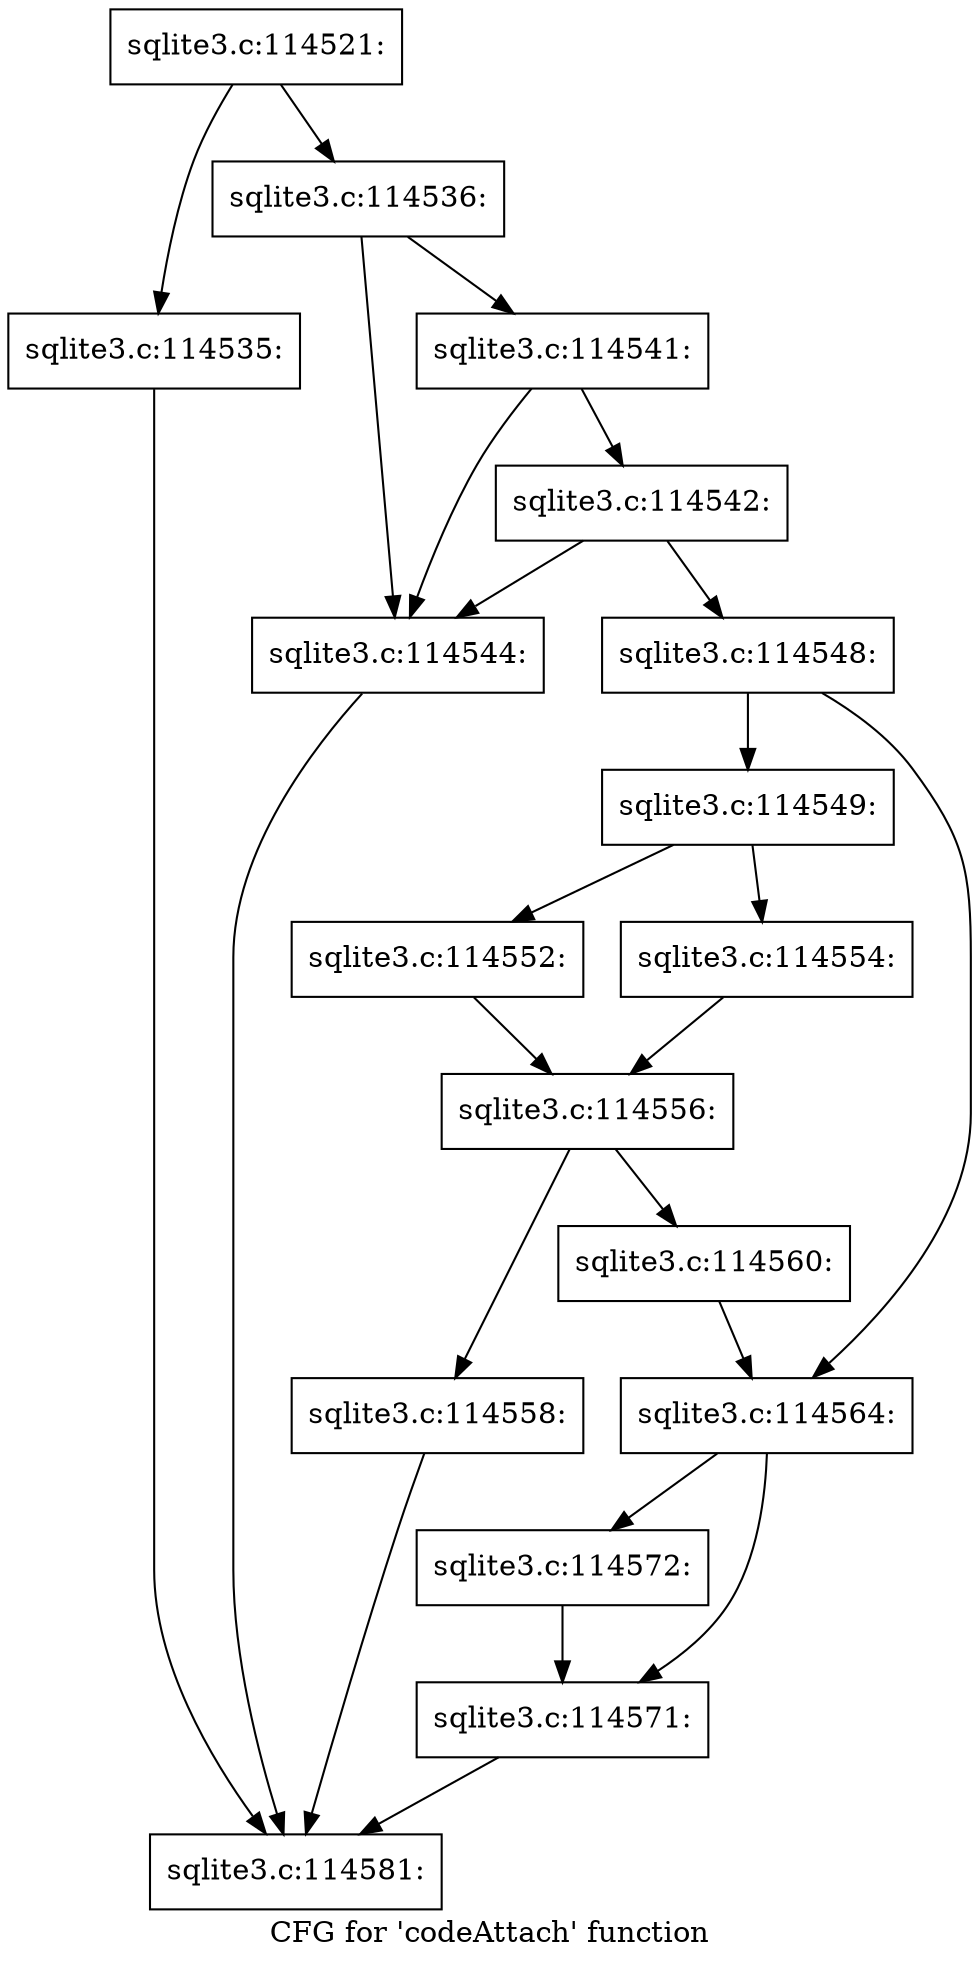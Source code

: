 digraph "CFG for 'codeAttach' function" {
	label="CFG for 'codeAttach' function";

	Node0x55c0fa2a3e60 [shape=record,label="{sqlite3.c:114521:}"];
	Node0x55c0fa2a3e60 -> Node0x55c0fa2e5cd0;
	Node0x55c0fa2a3e60 -> Node0x55c0fa2e5d20;
	Node0x55c0fa2e5cd0 [shape=record,label="{sqlite3.c:114535:}"];
	Node0x55c0fa2e5cd0 -> Node0x55c0fa2e68f0;
	Node0x55c0fa2e5d20 [shape=record,label="{sqlite3.c:114536:}"];
	Node0x55c0fa2e5d20 -> Node0x55c0fa2e6f30;
	Node0x55c0fa2e5d20 -> Node0x55c0fa2e7050;
	Node0x55c0fa2e7050 [shape=record,label="{sqlite3.c:114541:}"];
	Node0x55c0fa2e7050 -> Node0x55c0fa2e6f30;
	Node0x55c0fa2e7050 -> Node0x55c0fa2e6fd0;
	Node0x55c0fa2e6fd0 [shape=record,label="{sqlite3.c:114542:}"];
	Node0x55c0fa2e6fd0 -> Node0x55c0fa2e6f30;
	Node0x55c0fa2e6fd0 -> Node0x55c0fa2e6f80;
	Node0x55c0fa2e6f30 [shape=record,label="{sqlite3.c:114544:}"];
	Node0x55c0fa2e6f30 -> Node0x55c0fa2e68f0;
	Node0x55c0fa2e6f80 [shape=record,label="{sqlite3.c:114548:}"];
	Node0x55c0fa2e6f80 -> Node0x55c0f60a12b0;
	Node0x55c0fa2e6f80 -> Node0x55c0fa2e77f0;
	Node0x55c0f60a12b0 [shape=record,label="{sqlite3.c:114549:}"];
	Node0x55c0f60a12b0 -> Node0x55c0fa2e87f0;
	Node0x55c0f60a12b0 -> Node0x55c0fa2e8890;
	Node0x55c0fa2e87f0 [shape=record,label="{sqlite3.c:114552:}"];
	Node0x55c0fa2e87f0 -> Node0x55c0fa2e8840;
	Node0x55c0fa2e8890 [shape=record,label="{sqlite3.c:114554:}"];
	Node0x55c0fa2e8890 -> Node0x55c0fa2e8840;
	Node0x55c0fa2e8840 [shape=record,label="{sqlite3.c:114556:}"];
	Node0x55c0fa2e8840 -> Node0x55c0fa2e9440;
	Node0x55c0fa2e8840 -> Node0x55c0fa2e95c0;
	Node0x55c0fa2e9440 [shape=record,label="{sqlite3.c:114558:}"];
	Node0x55c0fa2e9440 -> Node0x55c0fa2e68f0;
	Node0x55c0fa2e95c0 [shape=record,label="{sqlite3.c:114560:}"];
	Node0x55c0fa2e95c0 -> Node0x55c0fa2e77f0;
	Node0x55c0fa2e77f0 [shape=record,label="{sqlite3.c:114564:}"];
	Node0x55c0fa2e77f0 -> Node0x55c0fa2eab50;
	Node0x55c0fa2e77f0 -> Node0x55c0fa2eaba0;
	Node0x55c0fa2eab50 [shape=record,label="{sqlite3.c:114572:}"];
	Node0x55c0fa2eab50 -> Node0x55c0fa2eaba0;
	Node0x55c0fa2eaba0 [shape=record,label="{sqlite3.c:114571:}"];
	Node0x55c0fa2eaba0 -> Node0x55c0fa2e68f0;
	Node0x55c0fa2e68f0 [shape=record,label="{sqlite3.c:114581:}"];
}
